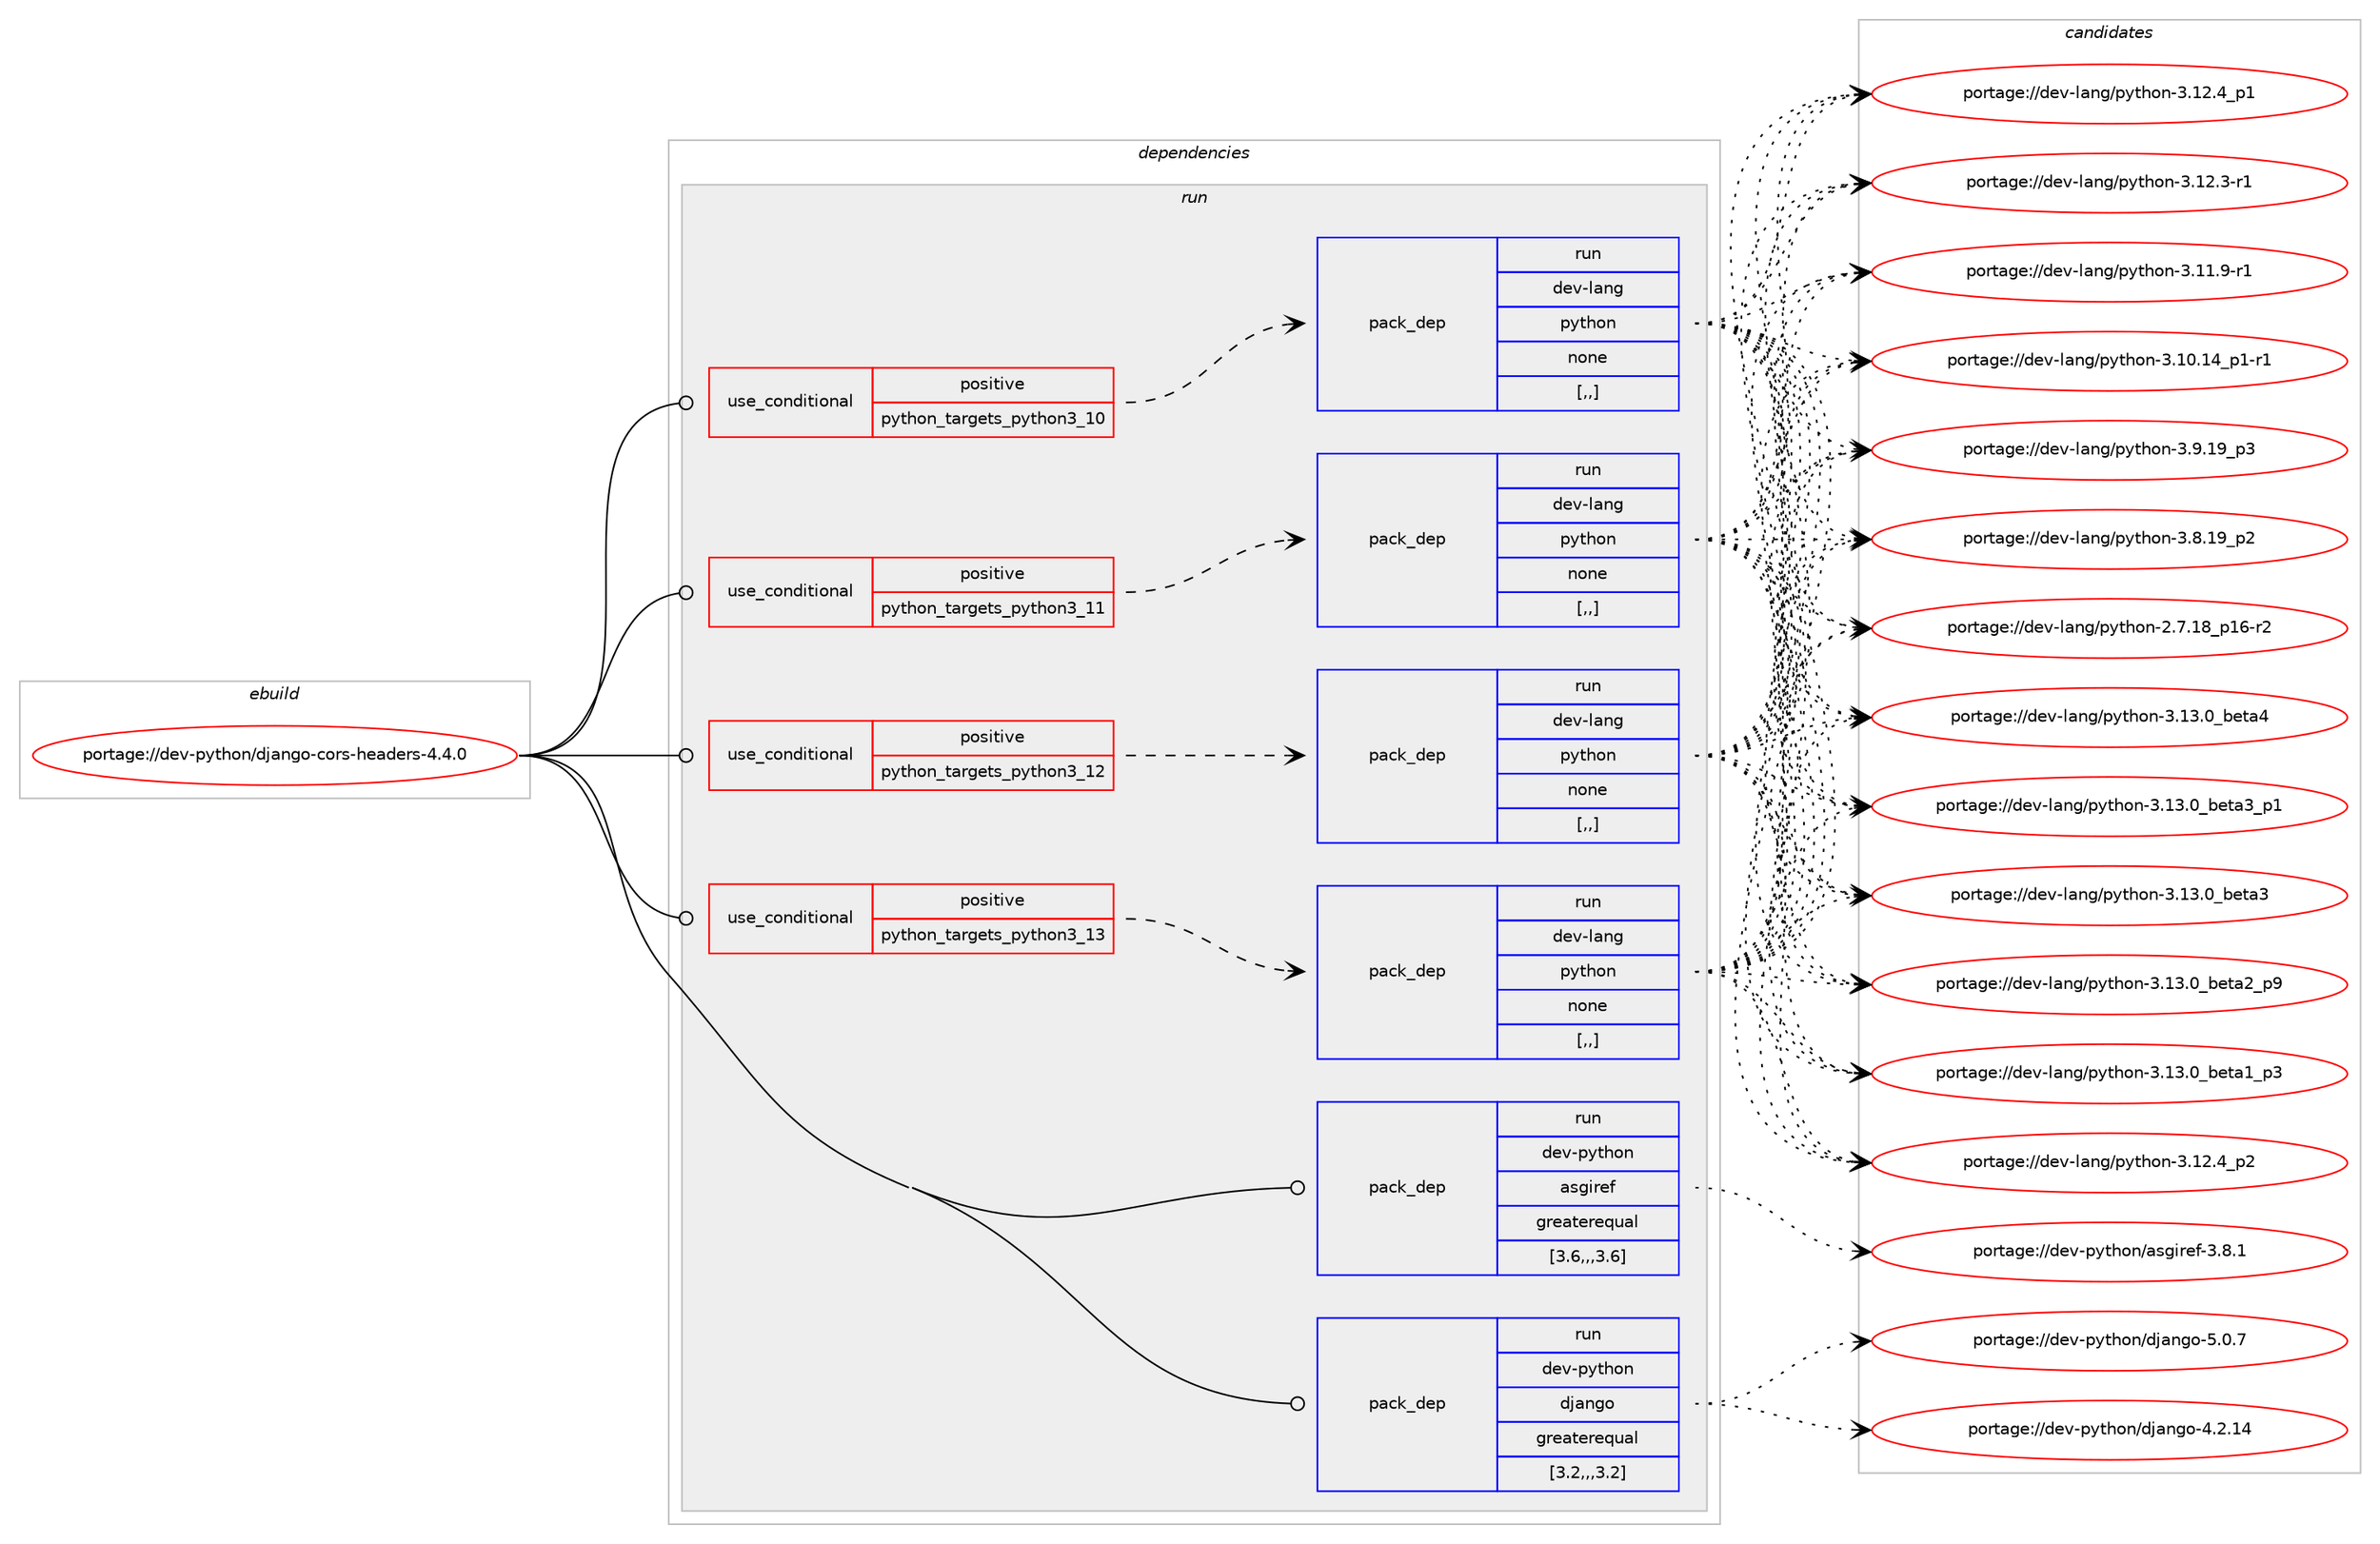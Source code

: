 digraph prolog {

# *************
# Graph options
# *************

newrank=true;
concentrate=true;
compound=true;
graph [rankdir=LR,fontname=Helvetica,fontsize=10,ranksep=1.5];#, ranksep=2.5, nodesep=0.2];
edge  [arrowhead=vee];
node  [fontname=Helvetica,fontsize=10];

# **********
# The ebuild
# **********

subgraph cluster_leftcol {
color=gray;
label=<<i>ebuild</i>>;
id [label="portage://dev-python/django-cors-headers-4.4.0", color=red, width=4, href="../dev-python/django-cors-headers-4.4.0.svg"];
}

# ****************
# The dependencies
# ****************

subgraph cluster_midcol {
color=gray;
label=<<i>dependencies</i>>;
subgraph cluster_compile {
fillcolor="#eeeeee";
style=filled;
label=<<i>compile</i>>;
}
subgraph cluster_compileandrun {
fillcolor="#eeeeee";
style=filled;
label=<<i>compile and run</i>>;
}
subgraph cluster_run {
fillcolor="#eeeeee";
style=filled;
label=<<i>run</i>>;
subgraph cond32590 {
dependency145859 [label=<<TABLE BORDER="0" CELLBORDER="1" CELLSPACING="0" CELLPADDING="4"><TR><TD ROWSPAN="3" CELLPADDING="10">use_conditional</TD></TR><TR><TD>positive</TD></TR><TR><TD>python_targets_python3_10</TD></TR></TABLE>>, shape=none, color=red];
subgraph pack112019 {
dependency145860 [label=<<TABLE BORDER="0" CELLBORDER="1" CELLSPACING="0" CELLPADDING="4" WIDTH="220"><TR><TD ROWSPAN="6" CELLPADDING="30">pack_dep</TD></TR><TR><TD WIDTH="110">run</TD></TR><TR><TD>dev-lang</TD></TR><TR><TD>python</TD></TR><TR><TD>none</TD></TR><TR><TD>[,,]</TD></TR></TABLE>>, shape=none, color=blue];
}
dependency145859:e -> dependency145860:w [weight=20,style="dashed",arrowhead="vee"];
}
id:e -> dependency145859:w [weight=20,style="solid",arrowhead="odot"];
subgraph cond32591 {
dependency145861 [label=<<TABLE BORDER="0" CELLBORDER="1" CELLSPACING="0" CELLPADDING="4"><TR><TD ROWSPAN="3" CELLPADDING="10">use_conditional</TD></TR><TR><TD>positive</TD></TR><TR><TD>python_targets_python3_11</TD></TR></TABLE>>, shape=none, color=red];
subgraph pack112020 {
dependency145862 [label=<<TABLE BORDER="0" CELLBORDER="1" CELLSPACING="0" CELLPADDING="4" WIDTH="220"><TR><TD ROWSPAN="6" CELLPADDING="30">pack_dep</TD></TR><TR><TD WIDTH="110">run</TD></TR><TR><TD>dev-lang</TD></TR><TR><TD>python</TD></TR><TR><TD>none</TD></TR><TR><TD>[,,]</TD></TR></TABLE>>, shape=none, color=blue];
}
dependency145861:e -> dependency145862:w [weight=20,style="dashed",arrowhead="vee"];
}
id:e -> dependency145861:w [weight=20,style="solid",arrowhead="odot"];
subgraph cond32592 {
dependency145863 [label=<<TABLE BORDER="0" CELLBORDER="1" CELLSPACING="0" CELLPADDING="4"><TR><TD ROWSPAN="3" CELLPADDING="10">use_conditional</TD></TR><TR><TD>positive</TD></TR><TR><TD>python_targets_python3_12</TD></TR></TABLE>>, shape=none, color=red];
subgraph pack112021 {
dependency145864 [label=<<TABLE BORDER="0" CELLBORDER="1" CELLSPACING="0" CELLPADDING="4" WIDTH="220"><TR><TD ROWSPAN="6" CELLPADDING="30">pack_dep</TD></TR><TR><TD WIDTH="110">run</TD></TR><TR><TD>dev-lang</TD></TR><TR><TD>python</TD></TR><TR><TD>none</TD></TR><TR><TD>[,,]</TD></TR></TABLE>>, shape=none, color=blue];
}
dependency145863:e -> dependency145864:w [weight=20,style="dashed",arrowhead="vee"];
}
id:e -> dependency145863:w [weight=20,style="solid",arrowhead="odot"];
subgraph cond32593 {
dependency145865 [label=<<TABLE BORDER="0" CELLBORDER="1" CELLSPACING="0" CELLPADDING="4"><TR><TD ROWSPAN="3" CELLPADDING="10">use_conditional</TD></TR><TR><TD>positive</TD></TR><TR><TD>python_targets_python3_13</TD></TR></TABLE>>, shape=none, color=red];
subgraph pack112022 {
dependency145866 [label=<<TABLE BORDER="0" CELLBORDER="1" CELLSPACING="0" CELLPADDING="4" WIDTH="220"><TR><TD ROWSPAN="6" CELLPADDING="30">pack_dep</TD></TR><TR><TD WIDTH="110">run</TD></TR><TR><TD>dev-lang</TD></TR><TR><TD>python</TD></TR><TR><TD>none</TD></TR><TR><TD>[,,]</TD></TR></TABLE>>, shape=none, color=blue];
}
dependency145865:e -> dependency145866:w [weight=20,style="dashed",arrowhead="vee"];
}
id:e -> dependency145865:w [weight=20,style="solid",arrowhead="odot"];
subgraph pack112023 {
dependency145867 [label=<<TABLE BORDER="0" CELLBORDER="1" CELLSPACING="0" CELLPADDING="4" WIDTH="220"><TR><TD ROWSPAN="6" CELLPADDING="30">pack_dep</TD></TR><TR><TD WIDTH="110">run</TD></TR><TR><TD>dev-python</TD></TR><TR><TD>asgiref</TD></TR><TR><TD>greaterequal</TD></TR><TR><TD>[3.6,,,3.6]</TD></TR></TABLE>>, shape=none, color=blue];
}
id:e -> dependency145867:w [weight=20,style="solid",arrowhead="odot"];
subgraph pack112024 {
dependency145868 [label=<<TABLE BORDER="0" CELLBORDER="1" CELLSPACING="0" CELLPADDING="4" WIDTH="220"><TR><TD ROWSPAN="6" CELLPADDING="30">pack_dep</TD></TR><TR><TD WIDTH="110">run</TD></TR><TR><TD>dev-python</TD></TR><TR><TD>django</TD></TR><TR><TD>greaterequal</TD></TR><TR><TD>[3.2,,,3.2]</TD></TR></TABLE>>, shape=none, color=blue];
}
id:e -> dependency145868:w [weight=20,style="solid",arrowhead="odot"];
}
}

# **************
# The candidates
# **************

subgraph cluster_choices {
rank=same;
color=gray;
label=<<i>candidates</i>>;

subgraph choice112019 {
color=black;
nodesep=1;
choice1001011184510897110103471121211161041111104551464951464895981011169752 [label="portage://dev-lang/python-3.13.0_beta4", color=red, width=4,href="../dev-lang/python-3.13.0_beta4.svg"];
choice10010111845108971101034711212111610411111045514649514648959810111697519511249 [label="portage://dev-lang/python-3.13.0_beta3_p1", color=red, width=4,href="../dev-lang/python-3.13.0_beta3_p1.svg"];
choice1001011184510897110103471121211161041111104551464951464895981011169751 [label="portage://dev-lang/python-3.13.0_beta3", color=red, width=4,href="../dev-lang/python-3.13.0_beta3.svg"];
choice10010111845108971101034711212111610411111045514649514648959810111697509511257 [label="portage://dev-lang/python-3.13.0_beta2_p9", color=red, width=4,href="../dev-lang/python-3.13.0_beta2_p9.svg"];
choice10010111845108971101034711212111610411111045514649514648959810111697499511251 [label="portage://dev-lang/python-3.13.0_beta1_p3", color=red, width=4,href="../dev-lang/python-3.13.0_beta1_p3.svg"];
choice100101118451089711010347112121116104111110455146495046529511250 [label="portage://dev-lang/python-3.12.4_p2", color=red, width=4,href="../dev-lang/python-3.12.4_p2.svg"];
choice100101118451089711010347112121116104111110455146495046529511249 [label="portage://dev-lang/python-3.12.4_p1", color=red, width=4,href="../dev-lang/python-3.12.4_p1.svg"];
choice100101118451089711010347112121116104111110455146495046514511449 [label="portage://dev-lang/python-3.12.3-r1", color=red, width=4,href="../dev-lang/python-3.12.3-r1.svg"];
choice100101118451089711010347112121116104111110455146494946574511449 [label="portage://dev-lang/python-3.11.9-r1", color=red, width=4,href="../dev-lang/python-3.11.9-r1.svg"];
choice100101118451089711010347112121116104111110455146494846495295112494511449 [label="portage://dev-lang/python-3.10.14_p1-r1", color=red, width=4,href="../dev-lang/python-3.10.14_p1-r1.svg"];
choice100101118451089711010347112121116104111110455146574649579511251 [label="portage://dev-lang/python-3.9.19_p3", color=red, width=4,href="../dev-lang/python-3.9.19_p3.svg"];
choice100101118451089711010347112121116104111110455146564649579511250 [label="portage://dev-lang/python-3.8.19_p2", color=red, width=4,href="../dev-lang/python-3.8.19_p2.svg"];
choice100101118451089711010347112121116104111110455046554649569511249544511450 [label="portage://dev-lang/python-2.7.18_p16-r2", color=red, width=4,href="../dev-lang/python-2.7.18_p16-r2.svg"];
dependency145860:e -> choice1001011184510897110103471121211161041111104551464951464895981011169752:w [style=dotted,weight="100"];
dependency145860:e -> choice10010111845108971101034711212111610411111045514649514648959810111697519511249:w [style=dotted,weight="100"];
dependency145860:e -> choice1001011184510897110103471121211161041111104551464951464895981011169751:w [style=dotted,weight="100"];
dependency145860:e -> choice10010111845108971101034711212111610411111045514649514648959810111697509511257:w [style=dotted,weight="100"];
dependency145860:e -> choice10010111845108971101034711212111610411111045514649514648959810111697499511251:w [style=dotted,weight="100"];
dependency145860:e -> choice100101118451089711010347112121116104111110455146495046529511250:w [style=dotted,weight="100"];
dependency145860:e -> choice100101118451089711010347112121116104111110455146495046529511249:w [style=dotted,weight="100"];
dependency145860:e -> choice100101118451089711010347112121116104111110455146495046514511449:w [style=dotted,weight="100"];
dependency145860:e -> choice100101118451089711010347112121116104111110455146494946574511449:w [style=dotted,weight="100"];
dependency145860:e -> choice100101118451089711010347112121116104111110455146494846495295112494511449:w [style=dotted,weight="100"];
dependency145860:e -> choice100101118451089711010347112121116104111110455146574649579511251:w [style=dotted,weight="100"];
dependency145860:e -> choice100101118451089711010347112121116104111110455146564649579511250:w [style=dotted,weight="100"];
dependency145860:e -> choice100101118451089711010347112121116104111110455046554649569511249544511450:w [style=dotted,weight="100"];
}
subgraph choice112020 {
color=black;
nodesep=1;
choice1001011184510897110103471121211161041111104551464951464895981011169752 [label="portage://dev-lang/python-3.13.0_beta4", color=red, width=4,href="../dev-lang/python-3.13.0_beta4.svg"];
choice10010111845108971101034711212111610411111045514649514648959810111697519511249 [label="portage://dev-lang/python-3.13.0_beta3_p1", color=red, width=4,href="../dev-lang/python-3.13.0_beta3_p1.svg"];
choice1001011184510897110103471121211161041111104551464951464895981011169751 [label="portage://dev-lang/python-3.13.0_beta3", color=red, width=4,href="../dev-lang/python-3.13.0_beta3.svg"];
choice10010111845108971101034711212111610411111045514649514648959810111697509511257 [label="portage://dev-lang/python-3.13.0_beta2_p9", color=red, width=4,href="../dev-lang/python-3.13.0_beta2_p9.svg"];
choice10010111845108971101034711212111610411111045514649514648959810111697499511251 [label="portage://dev-lang/python-3.13.0_beta1_p3", color=red, width=4,href="../dev-lang/python-3.13.0_beta1_p3.svg"];
choice100101118451089711010347112121116104111110455146495046529511250 [label="portage://dev-lang/python-3.12.4_p2", color=red, width=4,href="../dev-lang/python-3.12.4_p2.svg"];
choice100101118451089711010347112121116104111110455146495046529511249 [label="portage://dev-lang/python-3.12.4_p1", color=red, width=4,href="../dev-lang/python-3.12.4_p1.svg"];
choice100101118451089711010347112121116104111110455146495046514511449 [label="portage://dev-lang/python-3.12.3-r1", color=red, width=4,href="../dev-lang/python-3.12.3-r1.svg"];
choice100101118451089711010347112121116104111110455146494946574511449 [label="portage://dev-lang/python-3.11.9-r1", color=red, width=4,href="../dev-lang/python-3.11.9-r1.svg"];
choice100101118451089711010347112121116104111110455146494846495295112494511449 [label="portage://dev-lang/python-3.10.14_p1-r1", color=red, width=4,href="../dev-lang/python-3.10.14_p1-r1.svg"];
choice100101118451089711010347112121116104111110455146574649579511251 [label="portage://dev-lang/python-3.9.19_p3", color=red, width=4,href="../dev-lang/python-3.9.19_p3.svg"];
choice100101118451089711010347112121116104111110455146564649579511250 [label="portage://dev-lang/python-3.8.19_p2", color=red, width=4,href="../dev-lang/python-3.8.19_p2.svg"];
choice100101118451089711010347112121116104111110455046554649569511249544511450 [label="portage://dev-lang/python-2.7.18_p16-r2", color=red, width=4,href="../dev-lang/python-2.7.18_p16-r2.svg"];
dependency145862:e -> choice1001011184510897110103471121211161041111104551464951464895981011169752:w [style=dotted,weight="100"];
dependency145862:e -> choice10010111845108971101034711212111610411111045514649514648959810111697519511249:w [style=dotted,weight="100"];
dependency145862:e -> choice1001011184510897110103471121211161041111104551464951464895981011169751:w [style=dotted,weight="100"];
dependency145862:e -> choice10010111845108971101034711212111610411111045514649514648959810111697509511257:w [style=dotted,weight="100"];
dependency145862:e -> choice10010111845108971101034711212111610411111045514649514648959810111697499511251:w [style=dotted,weight="100"];
dependency145862:e -> choice100101118451089711010347112121116104111110455146495046529511250:w [style=dotted,weight="100"];
dependency145862:e -> choice100101118451089711010347112121116104111110455146495046529511249:w [style=dotted,weight="100"];
dependency145862:e -> choice100101118451089711010347112121116104111110455146495046514511449:w [style=dotted,weight="100"];
dependency145862:e -> choice100101118451089711010347112121116104111110455146494946574511449:w [style=dotted,weight="100"];
dependency145862:e -> choice100101118451089711010347112121116104111110455146494846495295112494511449:w [style=dotted,weight="100"];
dependency145862:e -> choice100101118451089711010347112121116104111110455146574649579511251:w [style=dotted,weight="100"];
dependency145862:e -> choice100101118451089711010347112121116104111110455146564649579511250:w [style=dotted,weight="100"];
dependency145862:e -> choice100101118451089711010347112121116104111110455046554649569511249544511450:w [style=dotted,weight="100"];
}
subgraph choice112021 {
color=black;
nodesep=1;
choice1001011184510897110103471121211161041111104551464951464895981011169752 [label="portage://dev-lang/python-3.13.0_beta4", color=red, width=4,href="../dev-lang/python-3.13.0_beta4.svg"];
choice10010111845108971101034711212111610411111045514649514648959810111697519511249 [label="portage://dev-lang/python-3.13.0_beta3_p1", color=red, width=4,href="../dev-lang/python-3.13.0_beta3_p1.svg"];
choice1001011184510897110103471121211161041111104551464951464895981011169751 [label="portage://dev-lang/python-3.13.0_beta3", color=red, width=4,href="../dev-lang/python-3.13.0_beta3.svg"];
choice10010111845108971101034711212111610411111045514649514648959810111697509511257 [label="portage://dev-lang/python-3.13.0_beta2_p9", color=red, width=4,href="../dev-lang/python-3.13.0_beta2_p9.svg"];
choice10010111845108971101034711212111610411111045514649514648959810111697499511251 [label="portage://dev-lang/python-3.13.0_beta1_p3", color=red, width=4,href="../dev-lang/python-3.13.0_beta1_p3.svg"];
choice100101118451089711010347112121116104111110455146495046529511250 [label="portage://dev-lang/python-3.12.4_p2", color=red, width=4,href="../dev-lang/python-3.12.4_p2.svg"];
choice100101118451089711010347112121116104111110455146495046529511249 [label="portage://dev-lang/python-3.12.4_p1", color=red, width=4,href="../dev-lang/python-3.12.4_p1.svg"];
choice100101118451089711010347112121116104111110455146495046514511449 [label="portage://dev-lang/python-3.12.3-r1", color=red, width=4,href="../dev-lang/python-3.12.3-r1.svg"];
choice100101118451089711010347112121116104111110455146494946574511449 [label="portage://dev-lang/python-3.11.9-r1", color=red, width=4,href="../dev-lang/python-3.11.9-r1.svg"];
choice100101118451089711010347112121116104111110455146494846495295112494511449 [label="portage://dev-lang/python-3.10.14_p1-r1", color=red, width=4,href="../dev-lang/python-3.10.14_p1-r1.svg"];
choice100101118451089711010347112121116104111110455146574649579511251 [label="portage://dev-lang/python-3.9.19_p3", color=red, width=4,href="../dev-lang/python-3.9.19_p3.svg"];
choice100101118451089711010347112121116104111110455146564649579511250 [label="portage://dev-lang/python-3.8.19_p2", color=red, width=4,href="../dev-lang/python-3.8.19_p2.svg"];
choice100101118451089711010347112121116104111110455046554649569511249544511450 [label="portage://dev-lang/python-2.7.18_p16-r2", color=red, width=4,href="../dev-lang/python-2.7.18_p16-r2.svg"];
dependency145864:e -> choice1001011184510897110103471121211161041111104551464951464895981011169752:w [style=dotted,weight="100"];
dependency145864:e -> choice10010111845108971101034711212111610411111045514649514648959810111697519511249:w [style=dotted,weight="100"];
dependency145864:e -> choice1001011184510897110103471121211161041111104551464951464895981011169751:w [style=dotted,weight="100"];
dependency145864:e -> choice10010111845108971101034711212111610411111045514649514648959810111697509511257:w [style=dotted,weight="100"];
dependency145864:e -> choice10010111845108971101034711212111610411111045514649514648959810111697499511251:w [style=dotted,weight="100"];
dependency145864:e -> choice100101118451089711010347112121116104111110455146495046529511250:w [style=dotted,weight="100"];
dependency145864:e -> choice100101118451089711010347112121116104111110455146495046529511249:w [style=dotted,weight="100"];
dependency145864:e -> choice100101118451089711010347112121116104111110455146495046514511449:w [style=dotted,weight="100"];
dependency145864:e -> choice100101118451089711010347112121116104111110455146494946574511449:w [style=dotted,weight="100"];
dependency145864:e -> choice100101118451089711010347112121116104111110455146494846495295112494511449:w [style=dotted,weight="100"];
dependency145864:e -> choice100101118451089711010347112121116104111110455146574649579511251:w [style=dotted,weight="100"];
dependency145864:e -> choice100101118451089711010347112121116104111110455146564649579511250:w [style=dotted,weight="100"];
dependency145864:e -> choice100101118451089711010347112121116104111110455046554649569511249544511450:w [style=dotted,weight="100"];
}
subgraph choice112022 {
color=black;
nodesep=1;
choice1001011184510897110103471121211161041111104551464951464895981011169752 [label="portage://dev-lang/python-3.13.0_beta4", color=red, width=4,href="../dev-lang/python-3.13.0_beta4.svg"];
choice10010111845108971101034711212111610411111045514649514648959810111697519511249 [label="portage://dev-lang/python-3.13.0_beta3_p1", color=red, width=4,href="../dev-lang/python-3.13.0_beta3_p1.svg"];
choice1001011184510897110103471121211161041111104551464951464895981011169751 [label="portage://dev-lang/python-3.13.0_beta3", color=red, width=4,href="../dev-lang/python-3.13.0_beta3.svg"];
choice10010111845108971101034711212111610411111045514649514648959810111697509511257 [label="portage://dev-lang/python-3.13.0_beta2_p9", color=red, width=4,href="../dev-lang/python-3.13.0_beta2_p9.svg"];
choice10010111845108971101034711212111610411111045514649514648959810111697499511251 [label="portage://dev-lang/python-3.13.0_beta1_p3", color=red, width=4,href="../dev-lang/python-3.13.0_beta1_p3.svg"];
choice100101118451089711010347112121116104111110455146495046529511250 [label="portage://dev-lang/python-3.12.4_p2", color=red, width=4,href="../dev-lang/python-3.12.4_p2.svg"];
choice100101118451089711010347112121116104111110455146495046529511249 [label="portage://dev-lang/python-3.12.4_p1", color=red, width=4,href="../dev-lang/python-3.12.4_p1.svg"];
choice100101118451089711010347112121116104111110455146495046514511449 [label="portage://dev-lang/python-3.12.3-r1", color=red, width=4,href="../dev-lang/python-3.12.3-r1.svg"];
choice100101118451089711010347112121116104111110455146494946574511449 [label="portage://dev-lang/python-3.11.9-r1", color=red, width=4,href="../dev-lang/python-3.11.9-r1.svg"];
choice100101118451089711010347112121116104111110455146494846495295112494511449 [label="portage://dev-lang/python-3.10.14_p1-r1", color=red, width=4,href="../dev-lang/python-3.10.14_p1-r1.svg"];
choice100101118451089711010347112121116104111110455146574649579511251 [label="portage://dev-lang/python-3.9.19_p3", color=red, width=4,href="../dev-lang/python-3.9.19_p3.svg"];
choice100101118451089711010347112121116104111110455146564649579511250 [label="portage://dev-lang/python-3.8.19_p2", color=red, width=4,href="../dev-lang/python-3.8.19_p2.svg"];
choice100101118451089711010347112121116104111110455046554649569511249544511450 [label="portage://dev-lang/python-2.7.18_p16-r2", color=red, width=4,href="../dev-lang/python-2.7.18_p16-r2.svg"];
dependency145866:e -> choice1001011184510897110103471121211161041111104551464951464895981011169752:w [style=dotted,weight="100"];
dependency145866:e -> choice10010111845108971101034711212111610411111045514649514648959810111697519511249:w [style=dotted,weight="100"];
dependency145866:e -> choice1001011184510897110103471121211161041111104551464951464895981011169751:w [style=dotted,weight="100"];
dependency145866:e -> choice10010111845108971101034711212111610411111045514649514648959810111697509511257:w [style=dotted,weight="100"];
dependency145866:e -> choice10010111845108971101034711212111610411111045514649514648959810111697499511251:w [style=dotted,weight="100"];
dependency145866:e -> choice100101118451089711010347112121116104111110455146495046529511250:w [style=dotted,weight="100"];
dependency145866:e -> choice100101118451089711010347112121116104111110455146495046529511249:w [style=dotted,weight="100"];
dependency145866:e -> choice100101118451089711010347112121116104111110455146495046514511449:w [style=dotted,weight="100"];
dependency145866:e -> choice100101118451089711010347112121116104111110455146494946574511449:w [style=dotted,weight="100"];
dependency145866:e -> choice100101118451089711010347112121116104111110455146494846495295112494511449:w [style=dotted,weight="100"];
dependency145866:e -> choice100101118451089711010347112121116104111110455146574649579511251:w [style=dotted,weight="100"];
dependency145866:e -> choice100101118451089711010347112121116104111110455146564649579511250:w [style=dotted,weight="100"];
dependency145866:e -> choice100101118451089711010347112121116104111110455046554649569511249544511450:w [style=dotted,weight="100"];
}
subgraph choice112023 {
color=black;
nodesep=1;
choice100101118451121211161041111104797115103105114101102455146564649 [label="portage://dev-python/asgiref-3.8.1", color=red, width=4,href="../dev-python/asgiref-3.8.1.svg"];
dependency145867:e -> choice100101118451121211161041111104797115103105114101102455146564649:w [style=dotted,weight="100"];
}
subgraph choice112024 {
color=black;
nodesep=1;
choice100101118451121211161041111104710010697110103111455346484655 [label="portage://dev-python/django-5.0.7", color=red, width=4,href="../dev-python/django-5.0.7.svg"];
choice10010111845112121116104111110471001069711010311145524650464952 [label="portage://dev-python/django-4.2.14", color=red, width=4,href="../dev-python/django-4.2.14.svg"];
dependency145868:e -> choice100101118451121211161041111104710010697110103111455346484655:w [style=dotted,weight="100"];
dependency145868:e -> choice10010111845112121116104111110471001069711010311145524650464952:w [style=dotted,weight="100"];
}
}

}
